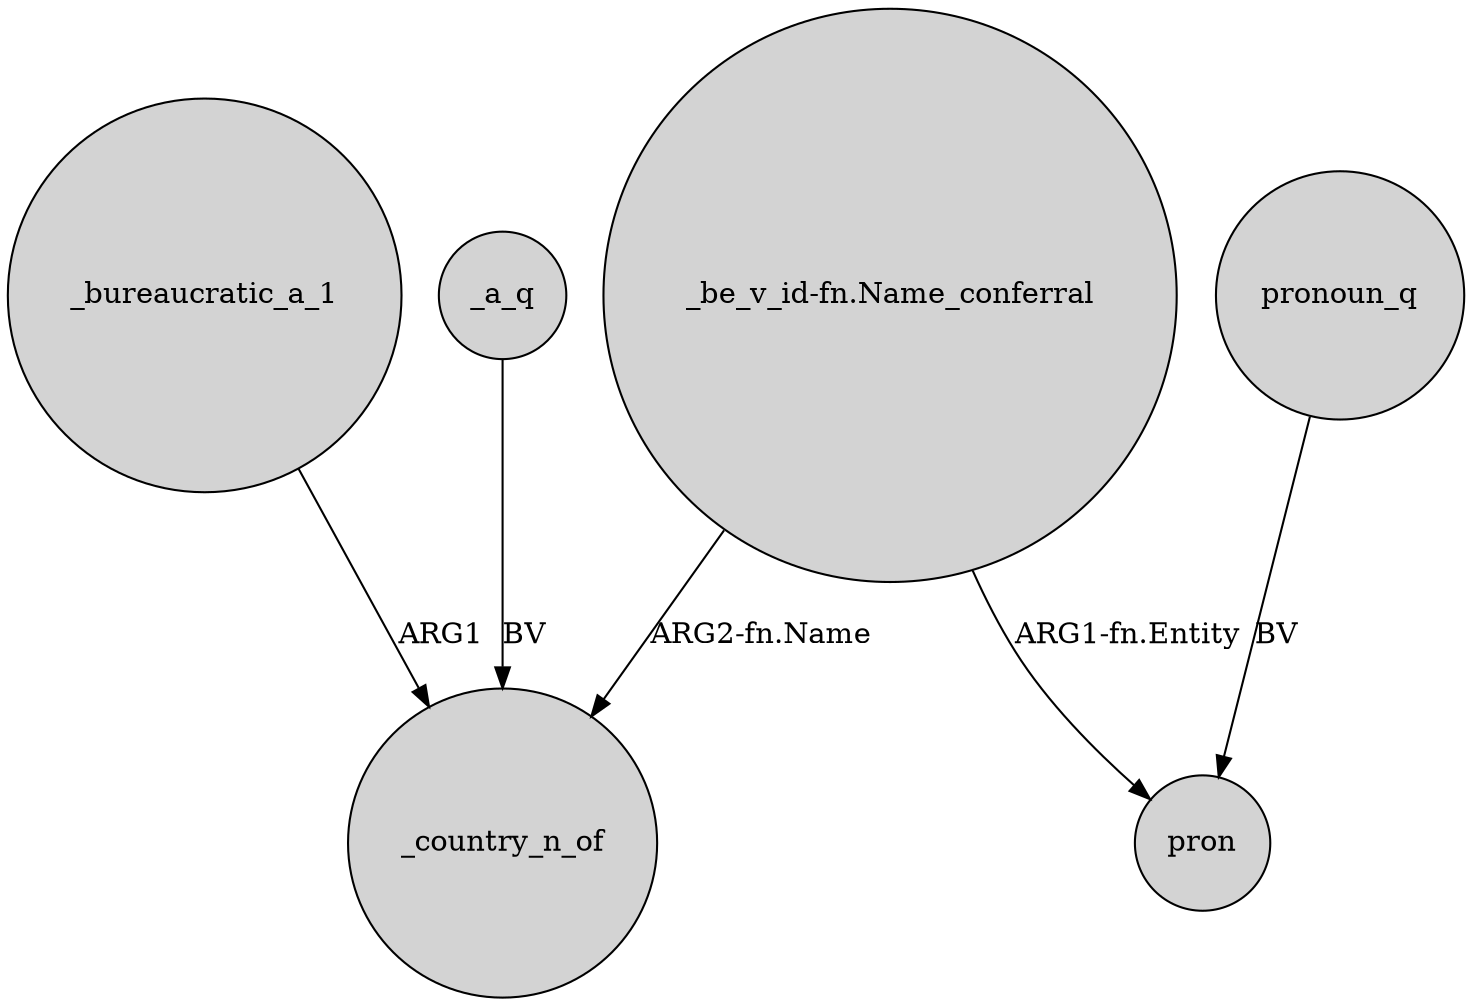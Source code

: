 digraph {
	node [shape=circle style=filled]
	_bureaucratic_a_1 -> _country_n_of [label=ARG1]
	_a_q -> _country_n_of [label=BV]
	pronoun_q -> pron [label=BV]
	"_be_v_id-fn.Name_conferral" -> _country_n_of [label="ARG2-fn.Name"]
	"_be_v_id-fn.Name_conferral" -> pron [label="ARG1-fn.Entity"]
}
